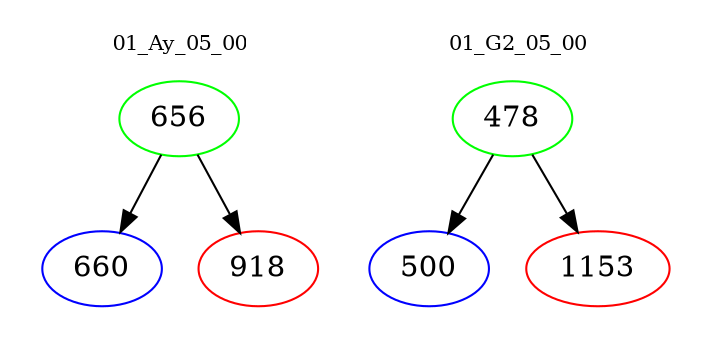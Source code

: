 digraph{
subgraph cluster_0 {
color = white
label = "01_Ay_05_00";
fontsize=10;
T0_656 [label="656", color="green"]
T0_656 -> T0_660 [color="black"]
T0_660 [label="660", color="blue"]
T0_656 -> T0_918 [color="black"]
T0_918 [label="918", color="red"]
}
subgraph cluster_1 {
color = white
label = "01_G2_05_00";
fontsize=10;
T1_478 [label="478", color="green"]
T1_478 -> T1_500 [color="black"]
T1_500 [label="500", color="blue"]
T1_478 -> T1_1153 [color="black"]
T1_1153 [label="1153", color="red"]
}
}
